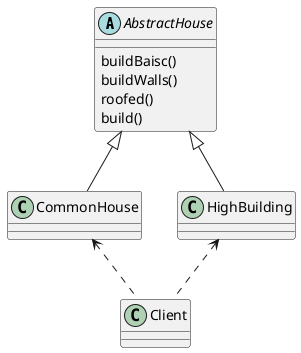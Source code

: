 @startuml
'https://plantuml.com/class-diagram

abstract class AbstractHouse{
    buildBaisc()
    buildWalls()
    roofed()
    build()
}

class CommonHouse

class HighBuilding

class Client

AbstractHouse <|-- CommonHouse
AbstractHouse <|-- HighBuilding
CommonHouse <.. Client
HighBuilding <.. Client

@enduml